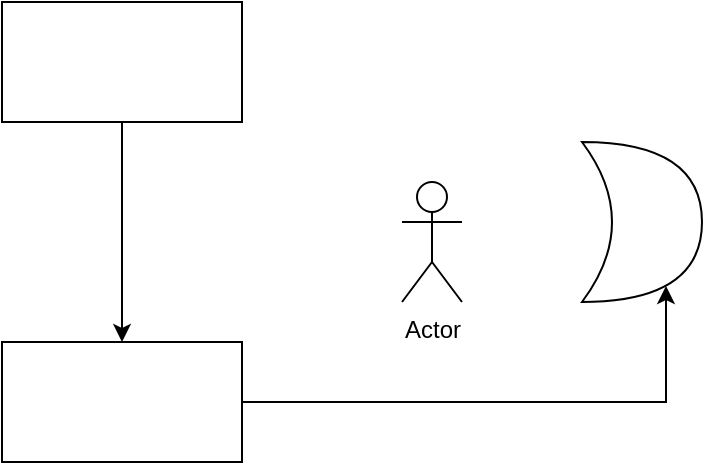<mxfile version="21.7.5" type="github">
  <diagram name="Page-1" id="0y1PFx-NOf0PoDgg6FfD">
    <mxGraphModel dx="1434" dy="809" grid="1" gridSize="10" guides="1" tooltips="1" connect="1" arrows="1" fold="1" page="1" pageScale="1" pageWidth="850" pageHeight="1100" math="0" shadow="0">
      <root>
        <mxCell id="0" />
        <mxCell id="1" parent="0" />
        <mxCell id="O2cfi3Jc7kRElPZ9Mplw-2" style="edgeStyle=orthogonalEdgeStyle;rounded=0;orthogonalLoop=1;jettySize=auto;html=1;" parent="1" source="DnxPiM4uoXdVEaNe99s1-1" target="O2cfi3Jc7kRElPZ9Mplw-1" edge="1">
          <mxGeometry relative="1" as="geometry" />
        </mxCell>
        <mxCell id="DnxPiM4uoXdVEaNe99s1-1" value="" style="rounded=0;whiteSpace=wrap;html=1;" parent="1" vertex="1">
          <mxGeometry x="340" y="180" width="120" height="60" as="geometry" />
        </mxCell>
        <mxCell id="lZYs9OqwuS1XHSIl2JyC-1" style="edgeStyle=orthogonalEdgeStyle;rounded=0;orthogonalLoop=1;jettySize=auto;html=1;entryX=0.7;entryY=0.9;entryDx=0;entryDy=0;entryPerimeter=0;" edge="1" parent="1" source="O2cfi3Jc7kRElPZ9Mplw-1" target="iwmAarWkYbYEXDb2jjN1-2">
          <mxGeometry relative="1" as="geometry" />
        </mxCell>
        <mxCell id="O2cfi3Jc7kRElPZ9Mplw-1" value="" style="rounded=0;whiteSpace=wrap;html=1;" parent="1" vertex="1">
          <mxGeometry x="340" y="350" width="120" height="60" as="geometry" />
        </mxCell>
        <mxCell id="iwmAarWkYbYEXDb2jjN1-1" value="Actor" style="shape=umlActor;verticalLabelPosition=bottom;verticalAlign=top;html=1;outlineConnect=0;" parent="1" vertex="1">
          <mxGeometry x="540" y="270" width="30" height="60" as="geometry" />
        </mxCell>
        <mxCell id="iwmAarWkYbYEXDb2jjN1-2" value="" style="shape=xor;whiteSpace=wrap;html=1;" parent="1" vertex="1">
          <mxGeometry x="630" y="250" width="60" height="80" as="geometry" />
        </mxCell>
      </root>
    </mxGraphModel>
  </diagram>
</mxfile>
